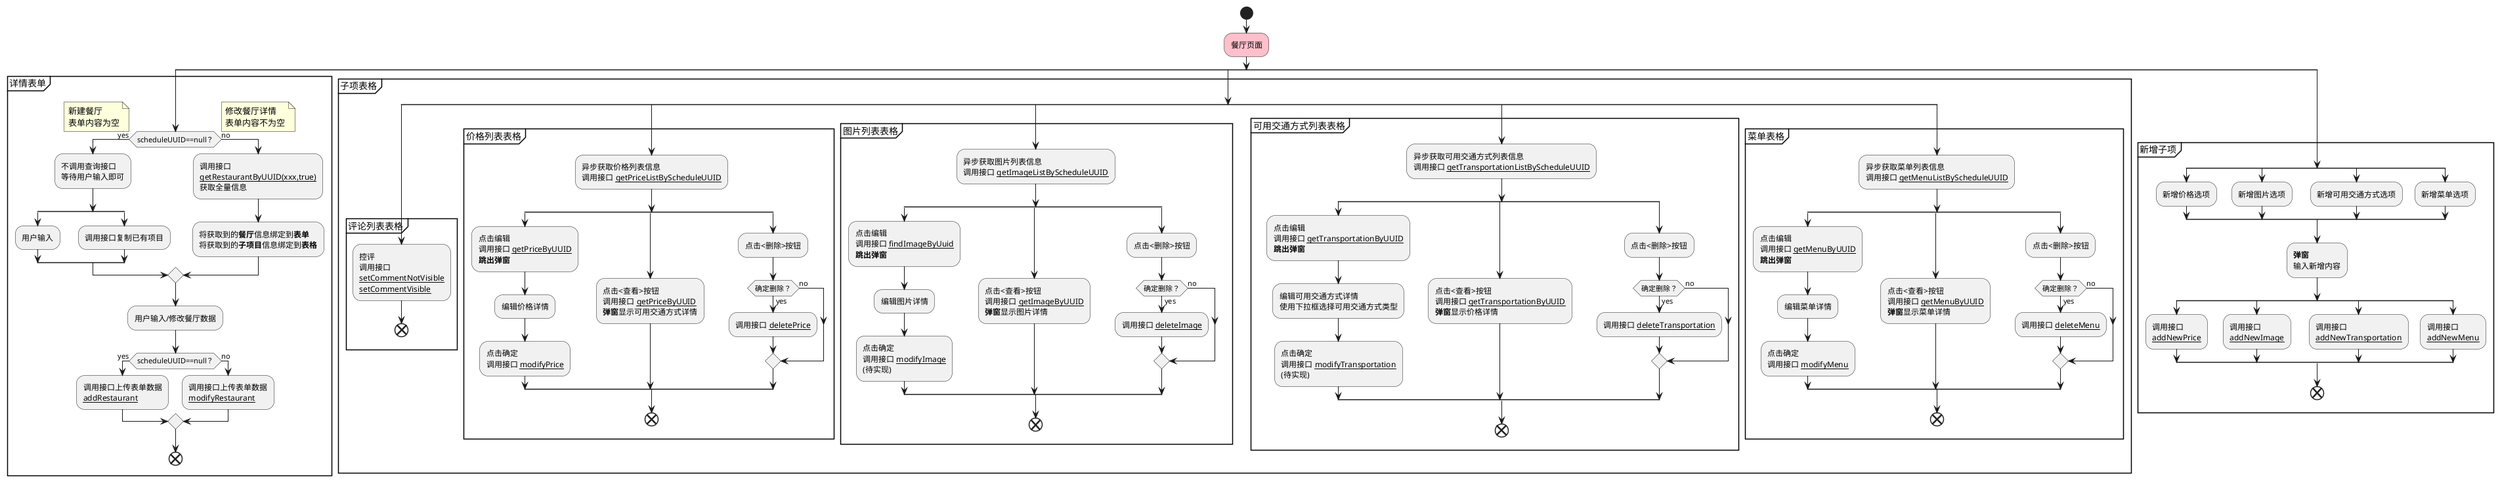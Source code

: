 @startuml
'https://plantuml.com/activity-diagram-beta
'餐厅页面：整个页面就是 1个大的详情表单 + 4个子项表格 + 3个新增子项按钮
'进入这个页面只能是两种可能：1.新增餐厅；2.修改餐厅
'餐厅页面中的评论列表操作：可读+控评
'图片列表、价格列表、可用交通方式列表均可编辑
start
#pink:餐厅页面;
split
partition 详情表单 {
if (scheduleUUID==null？) then (yes)
note left
新建餐厅
表单内容为空
end note
:不调用查询接口
等待用户输入即可;
split
:用户输入;
split again
:调用接口复制已有项目;
end split
else (no)
note right
修改餐厅详情
表单内容不为空
end note
:调用接口
__getRestaurantByUUID(xxx,true)__
获取全量信息;
:将获取到的<b>餐厅</b>信息绑定到<b>表单</b>
将获取到的<b>子项目</b>信息绑定到<b>表格</b>;
endif
:用户输入/修改餐厅数据;
if (scheduleUUID==null？) then (yes)
:调用接口上传表单数据
__addRestaurant__;
else (no)
:调用接口上传表单数据
__modifyRestaurant__;
endif
end
}
split again

partition 子项表格 {
split
partition 评论列表表格 {
:控评
调用接口
__setCommentNotVisible__
__setCommentVisible__;
end
}
split again
partition 价格列表表格 {
:异步获取价格列表信息
调用接口 __getPriceListByScheduleUUID__;
split
:点击编辑
调用接口 __getPriceByUUID__
<b>跳出弹窗</b>;
:编辑价格详情;
:点击确定
调用接口 __modifyPrice__;
split again
:点击<查看>按钮
调用接口 __getPriceByUUID__
<b>弹窗</b>显示可用交通方式详情;
split again
:点击<删除>按钮;
if (确定删除？) then (yes)
:调用接口 __deletePrice__;
else (no)
endif
end split
end
}
split again
partition 图片列表表格 {
:异步获取图片列表信息
调用接口 __getImageListByScheduleUUID__;
split
:点击编辑
调用接口 __findImageByUuid__
<b>跳出弹窗</b>;
:编辑图片详情;
:点击确定
调用接口 __modifyImage__
(待实现);
split again
:点击<查看>按钮
调用接口 __getImageByUUID__
<b>弹窗</b>显示图片详情;
split again
:点击<删除>按钮;
if (确定删除？) then (yes)
:调用接口 __deleteImage__;
else (no)
endif
end split
end
}
split again
partition 可用交通方式列表表格 {
:异步获取可用交通方式列表信息
调用接口 __getTransportationListByScheduleUUID__;
split
:点击编辑
调用接口 __getTransportationByUUID__
<b>跳出弹窗</b>;
:编辑可用交通方式详情
使用下拉框选择可用交通方式类型;
:点击确定
调用接口 __modifyTransportation__
(待实现);
split again
:点击<查看>按钮
调用接口 __getTransportationByUUID__
<b>弹窗</b>显示价格详情;
split again
:点击<删除>按钮;
if (确定删除？) then (yes)
:调用接口 __deleteTransportation__;
else (no)
endif
end split
end
}
split again
partition 菜单表格 {
:异步获取菜单列表信息
调用接口 __getMenuListByScheduleUUID__;
split
:点击编辑
调用接口 __getMenuByUUID__
<b>跳出弹窗</b>;
:编辑菜单详情;
:点击确定
调用接口 __modifyMenu__;
split again
:点击<查看>按钮
调用接口 __getMenuByUUID__
<b>弹窗</b>显示菜单详情;
split again
:点击<删除>按钮;
if (确定删除？) then (yes)
:调用接口 __deleteMenu__;
else (no)
endif
end split
end
}
end split
}
split again
partition 新增子项 {
split
:新增价格选项;
split again
:新增图片选项;
split again
:新增可用交通方式选项;
split again
:新增菜单选项;
end split
:<b>弹窗</b>
输入新增内容;
split
:调用接口
__addNewPrice__;
split again
:调用接口
__addNewImage__;
split again
:调用接口
__addNewTransportation__;
split again
:调用接口
__addNewMenu__;
end split
end
}
end split
@enduml
